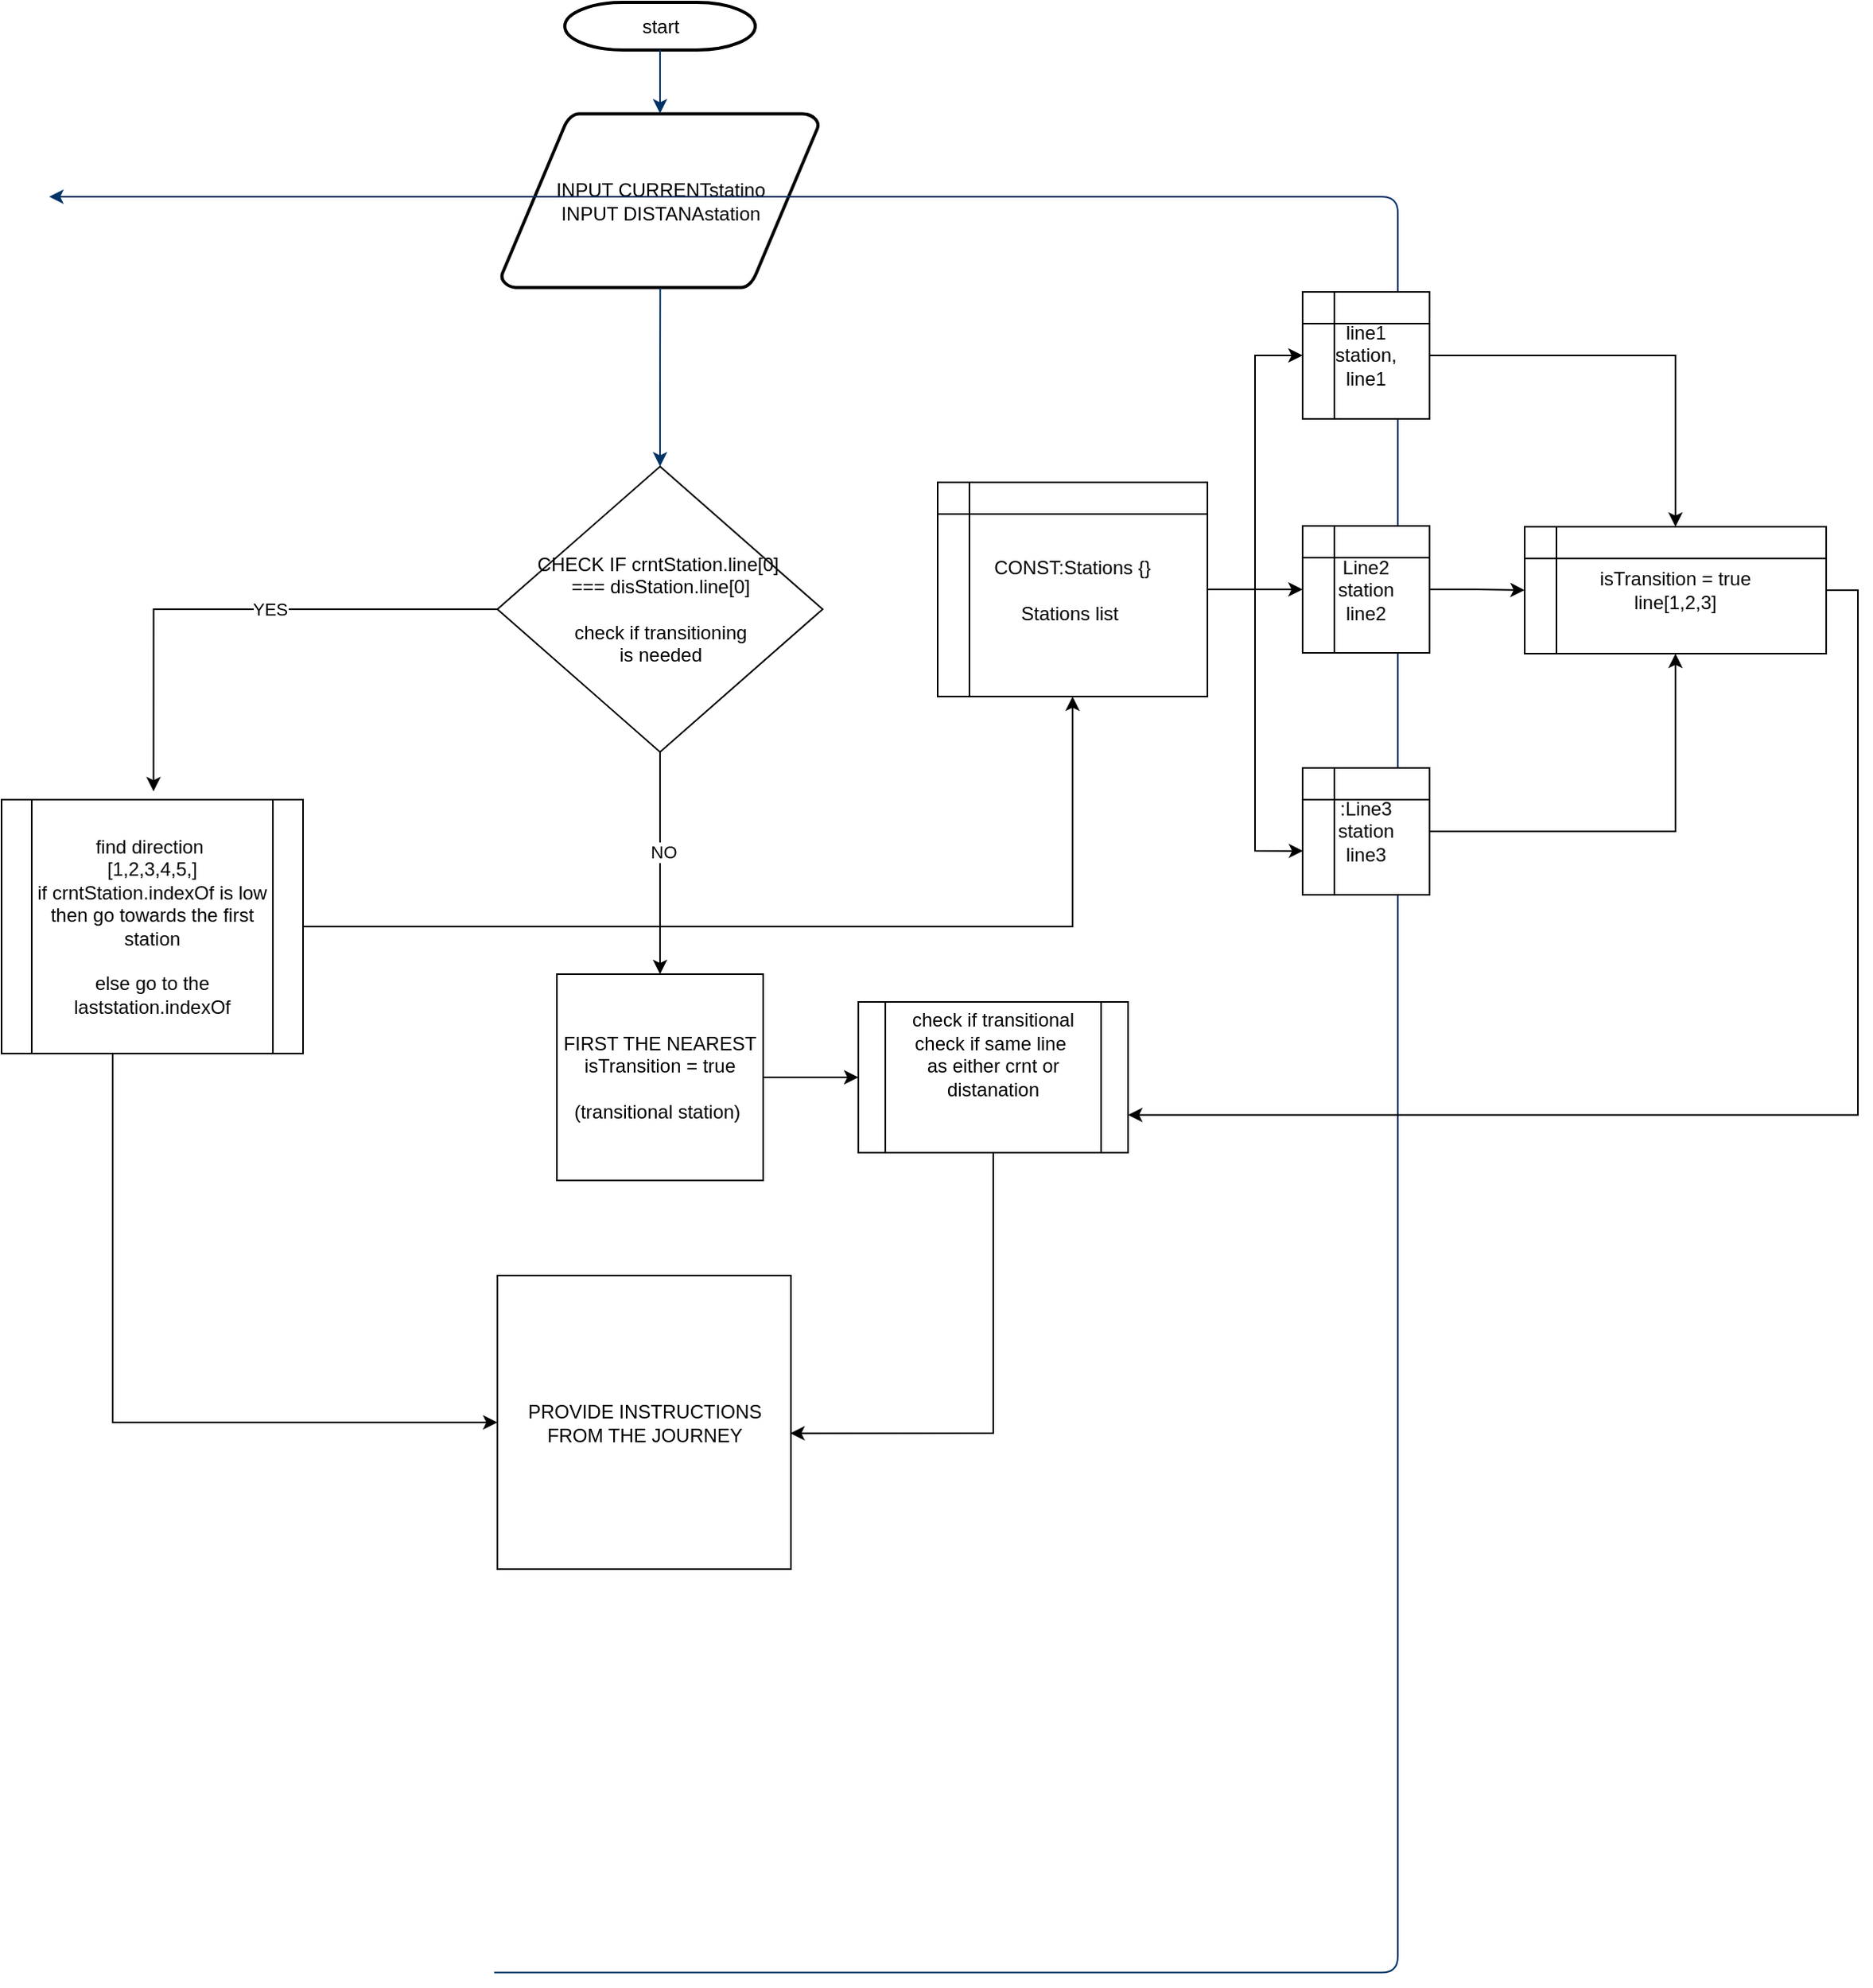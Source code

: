 <mxfile version="22.1.7" type="github">
  <diagram id="6a731a19-8d31-9384-78a2-239565b7b9f0" name="Page-1">
    <mxGraphModel dx="1909" dy="1883" grid="1" gridSize="10" guides="1" tooltips="1" connect="1" arrows="1" fold="1" page="1" pageScale="1" pageWidth="1169" pageHeight="827" background="none" math="0" shadow="0">
      <root>
        <mxCell id="0" />
        <mxCell id="1" parent="0" />
        <mxCell id="2" value="start" style="shape=mxgraph.flowchart.terminator;strokeWidth=2;gradientColor=none;gradientDirection=north;fontStyle=0;html=1;" parent="1" vertex="1">
          <mxGeometry x="425" y="-122.5" width="120" height="30" as="geometry" />
        </mxCell>
        <mxCell id="3" value="INPUT CURRENTstatino&lt;br&gt;INPUT DISTANAstation" style="shape=mxgraph.flowchart.data;strokeWidth=2;gradientColor=none;gradientDirection=north;fontStyle=0;html=1;" parent="1" vertex="1">
          <mxGeometry x="385" y="-52.5" width="200" height="110" as="geometry" />
        </mxCell>
        <mxCell id="7" style="fontStyle=1;strokeColor=#003366;strokeWidth=1;html=1;" parent="1" source="2" target="3" edge="1">
          <mxGeometry relative="1" as="geometry" />
        </mxCell>
        <mxCell id="8" style="fontStyle=1;strokeColor=#003366;strokeWidth=1;html=1;" parent="1" edge="1">
          <mxGeometry relative="1" as="geometry">
            <mxPoint x="485.13" y="57.5" as="sourcePoint" />
            <mxPoint x="485" y="170" as="targetPoint" />
            <Array as="points">
              <mxPoint x="485" y="117.5" />
            </Array>
          </mxGeometry>
        </mxCell>
        <mxCell id="45" value="" style="edgeStyle=elbowEdgeStyle;elbow=horizontal;exitX=1;exitY=0.5;exitPerimeter=0;entryX=0.905;entryY=0.5;entryPerimeter=0;fontStyle=1;strokeColor=#003366;strokeWidth=1;html=1;" parent="1" target="34" edge="1">
          <mxGeometry width="100" height="100" as="geometry">
            <mxPoint x="380.5" y="1119.25" as="sourcePoint" />
            <mxPoint x="100" as="targetPoint" />
            <Array as="points">
              <mxPoint x="950" y="1320" />
            </Array>
          </mxGeometry>
        </mxCell>
        <mxCell id="HRAHVRv39Yj4h_HKE1QI-59" style="edgeStyle=orthogonalEdgeStyle;rounded=0;orthogonalLoop=1;jettySize=auto;html=1;entryX=0;entryY=0.5;entryDx=0;entryDy=0;" edge="1" parent="1" source="HRAHVRv39Yj4h_HKE1QI-55" target="HRAHVRv39Yj4h_HKE1QI-56">
          <mxGeometry relative="1" as="geometry" />
        </mxCell>
        <mxCell id="HRAHVRv39Yj4h_HKE1QI-60" style="edgeStyle=orthogonalEdgeStyle;rounded=0;orthogonalLoop=1;jettySize=auto;html=1;entryX=0;entryY=0.5;entryDx=0;entryDy=0;" edge="1" parent="1" source="HRAHVRv39Yj4h_HKE1QI-55" target="HRAHVRv39Yj4h_HKE1QI-57">
          <mxGeometry relative="1" as="geometry" />
        </mxCell>
        <mxCell id="HRAHVRv39Yj4h_HKE1QI-55" value="CONST:Stations {}&lt;br&gt;&lt;br&gt;Stations list&amp;nbsp;" style="shape=internalStorage;whiteSpace=wrap;html=1;backgroundOutline=1;" vertex="1" parent="1">
          <mxGeometry x="660" y="180" width="170" height="135" as="geometry" />
        </mxCell>
        <mxCell id="HRAHVRv39Yj4h_HKE1QI-63" style="edgeStyle=orthogonalEdgeStyle;rounded=0;orthogonalLoop=1;jettySize=auto;html=1;entryX=0.5;entryY=0;entryDx=0;entryDy=0;" edge="1" parent="1" source="HRAHVRv39Yj4h_HKE1QI-56" target="HRAHVRv39Yj4h_HKE1QI-62">
          <mxGeometry relative="1" as="geometry">
            <mxPoint x="1070" y="200" as="targetPoint" />
          </mxGeometry>
        </mxCell>
        <mxCell id="HRAHVRv39Yj4h_HKE1QI-56" value="line1&lt;br&gt;station,&lt;br&gt;line1" style="shape=internalStorage;whiteSpace=wrap;html=1;backgroundOutline=1;" vertex="1" parent="1">
          <mxGeometry x="890" y="60" width="80" height="80" as="geometry" />
        </mxCell>
        <mxCell id="HRAHVRv39Yj4h_HKE1QI-64" style="edgeStyle=orthogonalEdgeStyle;rounded=0;orthogonalLoop=1;jettySize=auto;html=1;entryX=0;entryY=0.5;entryDx=0;entryDy=0;" edge="1" parent="1" source="HRAHVRv39Yj4h_HKE1QI-57" target="HRAHVRv39Yj4h_HKE1QI-62">
          <mxGeometry relative="1" as="geometry" />
        </mxCell>
        <mxCell id="HRAHVRv39Yj4h_HKE1QI-57" value="Line2&lt;br&gt;station&lt;br&gt;line2" style="shape=internalStorage;whiteSpace=wrap;html=1;backgroundOutline=1;" vertex="1" parent="1">
          <mxGeometry x="890" y="207.5" width="80" height="80" as="geometry" />
        </mxCell>
        <mxCell id="HRAHVRv39Yj4h_HKE1QI-65" style="edgeStyle=orthogonalEdgeStyle;rounded=0;orthogonalLoop=1;jettySize=auto;html=1;entryX=0.5;entryY=1;entryDx=0;entryDy=0;" edge="1" parent="1" source="HRAHVRv39Yj4h_HKE1QI-58" target="HRAHVRv39Yj4h_HKE1QI-62">
          <mxGeometry relative="1" as="geometry">
            <mxPoint x="1070" y="300" as="targetPoint" />
          </mxGeometry>
        </mxCell>
        <mxCell id="HRAHVRv39Yj4h_HKE1QI-58" value=":Line3&lt;br&gt;station&lt;br&gt;line3" style="shape=internalStorage;whiteSpace=wrap;html=1;backgroundOutline=1;" vertex="1" parent="1">
          <mxGeometry x="890" y="360" width="80" height="80" as="geometry" />
        </mxCell>
        <mxCell id="HRAHVRv39Yj4h_HKE1QI-61" style="edgeStyle=orthogonalEdgeStyle;rounded=0;orthogonalLoop=1;jettySize=auto;html=1;entryX=0.004;entryY=0.654;entryDx=0;entryDy=0;entryPerimeter=0;" edge="1" parent="1" source="HRAHVRv39Yj4h_HKE1QI-55" target="HRAHVRv39Yj4h_HKE1QI-58">
          <mxGeometry relative="1" as="geometry" />
        </mxCell>
        <mxCell id="HRAHVRv39Yj4h_HKE1QI-80" style="edgeStyle=orthogonalEdgeStyle;rounded=0;orthogonalLoop=1;jettySize=auto;html=1;entryX=1;entryY=0.75;entryDx=0;entryDy=0;" edge="1" parent="1" source="HRAHVRv39Yj4h_HKE1QI-62" target="HRAHVRv39Yj4h_HKE1QI-75">
          <mxGeometry relative="1" as="geometry">
            <Array as="points">
              <mxPoint x="1240" y="248" />
              <mxPoint x="1240" y="579" />
            </Array>
          </mxGeometry>
        </mxCell>
        <mxCell id="HRAHVRv39Yj4h_HKE1QI-62" value="isTransition = true&lt;br&gt;line[1,2,3]" style="shape=internalStorage;whiteSpace=wrap;html=1;backgroundOutline=1;" vertex="1" parent="1">
          <mxGeometry x="1030" y="208" width="190" height="80" as="geometry" />
        </mxCell>
        <mxCell id="HRAHVRv39Yj4h_HKE1QI-68" style="edgeStyle=orthogonalEdgeStyle;rounded=0;orthogonalLoop=1;jettySize=auto;html=1;entryX=0.504;entryY=-0.033;entryDx=0;entryDy=0;entryPerimeter=0;" edge="1" parent="1" source="HRAHVRv39Yj4h_HKE1QI-66" target="HRAHVRv39Yj4h_HKE1QI-73">
          <mxGeometry relative="1" as="geometry">
            <mxPoint x="170" y="260" as="targetPoint" />
          </mxGeometry>
        </mxCell>
        <mxCell id="HRAHVRv39Yj4h_HKE1QI-69" value="YES" style="edgeLabel;html=1;align=center;verticalAlign=middle;resizable=0;points=[];" vertex="1" connectable="0" parent="HRAHVRv39Yj4h_HKE1QI-68">
          <mxGeometry x="-0.132" relative="1" as="geometry">
            <mxPoint as="offset" />
          </mxGeometry>
        </mxCell>
        <mxCell id="HRAHVRv39Yj4h_HKE1QI-70" style="edgeStyle=orthogonalEdgeStyle;rounded=0;orthogonalLoop=1;jettySize=auto;html=1;" edge="1" parent="1" source="HRAHVRv39Yj4h_HKE1QI-66">
          <mxGeometry relative="1" as="geometry">
            <mxPoint x="485" y="490" as="targetPoint" />
          </mxGeometry>
        </mxCell>
        <mxCell id="HRAHVRv39Yj4h_HKE1QI-71" value="NO" style="edgeLabel;html=1;align=center;verticalAlign=middle;resizable=0;points=[];" vertex="1" connectable="0" parent="HRAHVRv39Yj4h_HKE1QI-70">
          <mxGeometry x="-0.101" y="2" relative="1" as="geometry">
            <mxPoint as="offset" />
          </mxGeometry>
        </mxCell>
        <mxCell id="HRAHVRv39Yj4h_HKE1QI-66" value="CHECK IF crntStation.line[0]&amp;nbsp;&lt;br&gt;=== disStation.line[0]&lt;br&gt;&lt;br&gt;check if transitioning&lt;br&gt;is needed" style="rhombus;whiteSpace=wrap;html=1;" vertex="1" parent="1">
          <mxGeometry x="382.5" y="170" width="205" height="180" as="geometry" />
        </mxCell>
        <mxCell id="HRAHVRv39Yj4h_HKE1QI-76" style="edgeStyle=orthogonalEdgeStyle;rounded=0;orthogonalLoop=1;jettySize=auto;html=1;entryX=0;entryY=0.5;entryDx=0;entryDy=0;" edge="1" parent="1" source="HRAHVRv39Yj4h_HKE1QI-72" target="HRAHVRv39Yj4h_HKE1QI-75">
          <mxGeometry relative="1" as="geometry" />
        </mxCell>
        <mxCell id="HRAHVRv39Yj4h_HKE1QI-72" value="FIRST THE NEAREST&lt;br&gt;isTransition = true&lt;br&gt;&lt;br&gt;(transitional station)&amp;nbsp;&lt;br&gt;" style="whiteSpace=wrap;html=1;aspect=fixed;" vertex="1" parent="1">
          <mxGeometry x="420" y="490" width="130" height="130" as="geometry" />
        </mxCell>
        <mxCell id="HRAHVRv39Yj4h_HKE1QI-78" style="edgeStyle=orthogonalEdgeStyle;rounded=0;orthogonalLoop=1;jettySize=auto;html=1;entryX=0;entryY=0.5;entryDx=0;entryDy=0;" edge="1" parent="1" source="HRAHVRv39Yj4h_HKE1QI-73" target="HRAHVRv39Yj4h_HKE1QI-77">
          <mxGeometry relative="1" as="geometry">
            <Array as="points">
              <mxPoint x="140" y="772" />
            </Array>
          </mxGeometry>
        </mxCell>
        <mxCell id="HRAHVRv39Yj4h_HKE1QI-79" style="edgeStyle=orthogonalEdgeStyle;rounded=0;orthogonalLoop=1;jettySize=auto;html=1;entryX=0.5;entryY=1;entryDx=0;entryDy=0;" edge="1" parent="1" source="HRAHVRv39Yj4h_HKE1QI-73" target="HRAHVRv39Yj4h_HKE1QI-55">
          <mxGeometry relative="1" as="geometry" />
        </mxCell>
        <mxCell id="HRAHVRv39Yj4h_HKE1QI-73" value="find direction&amp;nbsp;&lt;br&gt;[1,2,3,4,5,]&lt;br&gt;if crntStation.indexOf is low then go towards the first station&lt;br&gt;&lt;br&gt;else go to the laststation.indexOf" style="shape=process;whiteSpace=wrap;html=1;backgroundOutline=1;" vertex="1" parent="1">
          <mxGeometry x="70" y="380" width="190" height="160" as="geometry" />
        </mxCell>
        <mxCell id="HRAHVRv39Yj4h_HKE1QI-75" value="check if transitional&lt;br&gt;check if same line&amp;nbsp;&lt;br&gt;as either crnt or distanation&lt;br&gt;&lt;br&gt;&lt;br&gt;" style="shape=process;whiteSpace=wrap;html=1;backgroundOutline=1;" vertex="1" parent="1">
          <mxGeometry x="610" y="507.5" width="170" height="95" as="geometry" />
        </mxCell>
        <mxCell id="HRAHVRv39Yj4h_HKE1QI-77" value="PROVIDE INSTRUCTIONS FROM THE JOURNEY" style="whiteSpace=wrap;html=1;aspect=fixed;" vertex="1" parent="1">
          <mxGeometry x="382.5" y="680" width="185" height="185" as="geometry" />
        </mxCell>
        <mxCell id="HRAHVRv39Yj4h_HKE1QI-81" style="edgeStyle=orthogonalEdgeStyle;rounded=0;orthogonalLoop=1;jettySize=auto;html=1;entryX=0.998;entryY=0.537;entryDx=0;entryDy=0;entryPerimeter=0;" edge="1" parent="1" source="HRAHVRv39Yj4h_HKE1QI-75" target="HRAHVRv39Yj4h_HKE1QI-77">
          <mxGeometry relative="1" as="geometry">
            <Array as="points">
              <mxPoint x="695" y="779" />
            </Array>
          </mxGeometry>
        </mxCell>
      </root>
    </mxGraphModel>
  </diagram>
</mxfile>
